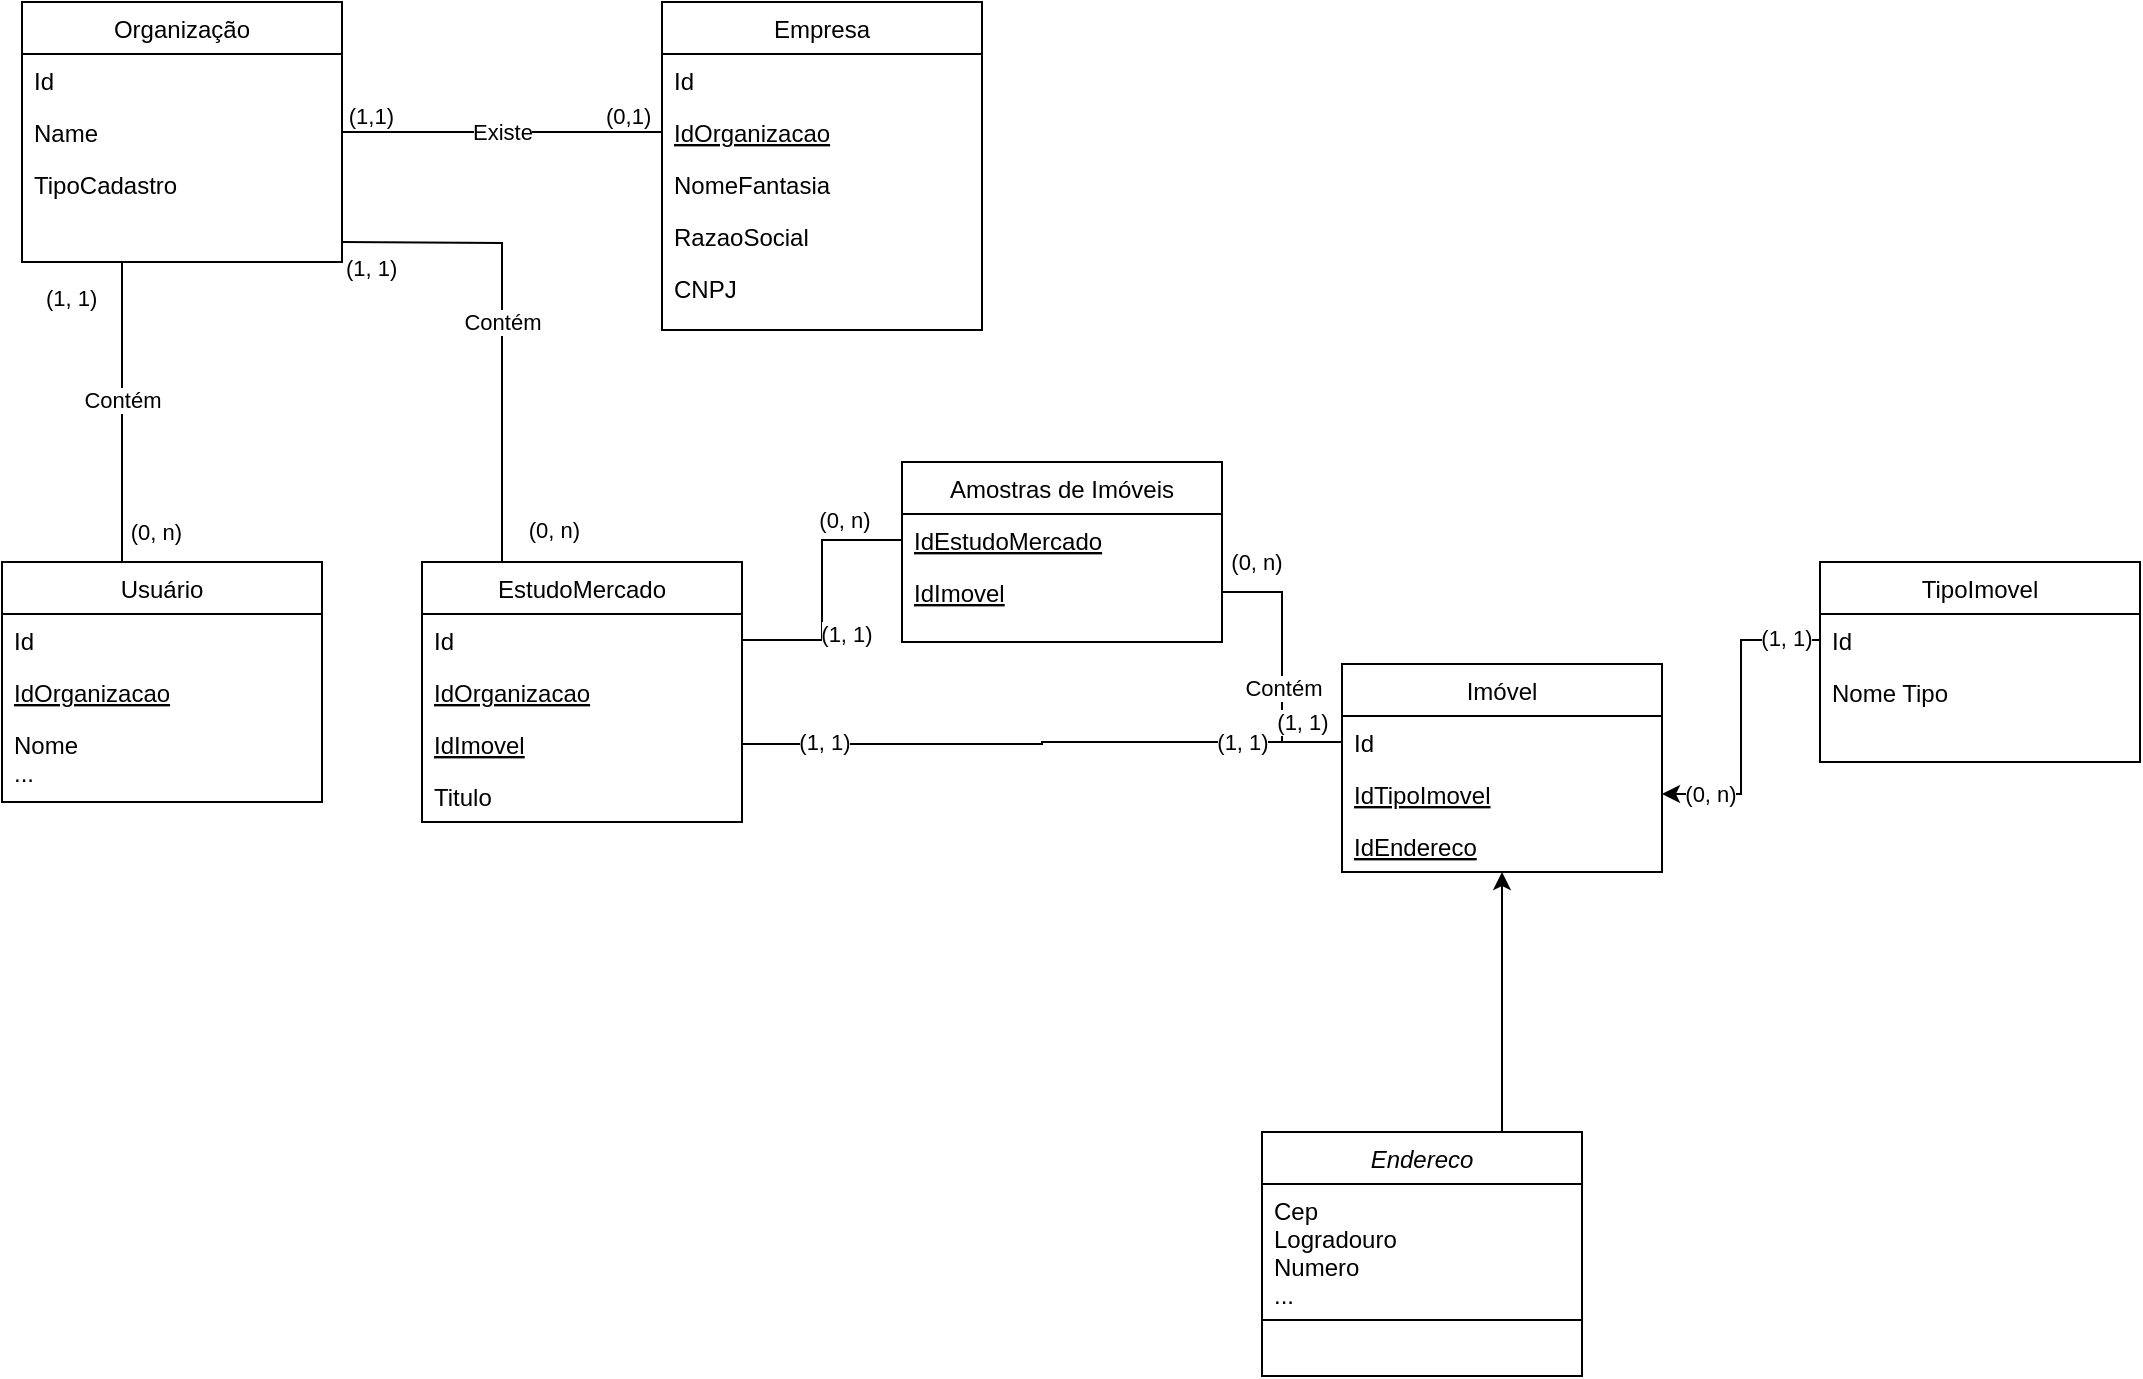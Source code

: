 <mxfile version="22.0.8" type="github">
  <diagram id="C5RBs43oDa-KdzZeNtuy" name="Page-1">
    <mxGraphModel dx="768" dy="456" grid="1" gridSize="10" guides="1" tooltips="1" connect="1" arrows="1" fold="1" page="1" pageScale="1" pageWidth="827" pageHeight="1169" math="0" shadow="0">
      <root>
        <mxCell id="WIyWlLk6GJQsqaUBKTNV-0" />
        <mxCell id="WIyWlLk6GJQsqaUBKTNV-1" parent="WIyWlLk6GJQsqaUBKTNV-0" />
        <mxCell id="JO2BnOn7a1vkgK19-Vx1-69" style="edgeStyle=orthogonalEdgeStyle;rounded=0;orthogonalLoop=1;jettySize=auto;html=1;endArrow=none;endFill=0;" edge="1" parent="WIyWlLk6GJQsqaUBKTNV-1" source="JO2BnOn7a1vkgK19-Vx1-47" target="JO2BnOn7a1vkgK19-Vx1-62">
          <mxGeometry relative="1" as="geometry" />
        </mxCell>
        <mxCell id="JO2BnOn7a1vkgK19-Vx1-72" value="(0, n)" style="edgeLabel;html=1;align=center;verticalAlign=middle;resizable=0;points=[];" vertex="1" connectable="0" parent="JO2BnOn7a1vkgK19-Vx1-69">
          <mxGeometry x="0.75" y="-1" relative="1" as="geometry">
            <mxPoint y="-14" as="offset" />
          </mxGeometry>
        </mxCell>
        <mxCell id="JO2BnOn7a1vkgK19-Vx1-78" value="Contém&amp;nbsp;" style="edgeLabel;html=1;align=center;verticalAlign=middle;resizable=0;points=[];" vertex="1" connectable="0" parent="JO2BnOn7a1vkgK19-Vx1-69">
          <mxGeometry x="-0.147" y="-1" relative="1" as="geometry">
            <mxPoint x="1" as="offset" />
          </mxGeometry>
        </mxCell>
        <mxCell id="JO2BnOn7a1vkgK19-Vx1-77" value="(1, 1)" style="edgeLabel;html=1;align=center;verticalAlign=middle;resizable=0;points=[];" vertex="1" connectable="0" parent="JO2BnOn7a1vkgK19-Vx1-69">
          <mxGeometry x="-0.853" relative="1" as="geometry">
            <mxPoint x="-10" y="-10" as="offset" />
          </mxGeometry>
        </mxCell>
        <mxCell id="JO2BnOn7a1vkgK19-Vx1-63" style="edgeStyle=orthogonalEdgeStyle;rounded=0;orthogonalLoop=1;jettySize=auto;html=1;exitX=0;exitY=0.5;exitDx=0;exitDy=0;endArrow=none;endFill=0;" edge="1" parent="WIyWlLk6GJQsqaUBKTNV-1" source="JO2BnOn7a1vkgK19-Vx1-47" target="JO2BnOn7a1vkgK19-Vx1-59">
          <mxGeometry relative="1" as="geometry">
            <mxPoint x="600" y="340" as="sourcePoint" />
          </mxGeometry>
        </mxCell>
        <mxCell id="JO2BnOn7a1vkgK19-Vx1-64" value="(1, 1)" style="edgeLabel;html=1;align=center;verticalAlign=middle;resizable=0;points=[];labelBorderColor=none;labelBackgroundColor=default;" vertex="1" connectable="0" parent="JO2BnOn7a1vkgK19-Vx1-63">
          <mxGeometry x="0.909" y="-1" relative="1" as="geometry">
            <mxPoint x="27" as="offset" />
          </mxGeometry>
        </mxCell>
        <mxCell id="JO2BnOn7a1vkgK19-Vx1-65" value="(1, 1)" style="edgeLabel;html=1;align=center;verticalAlign=middle;resizable=0;points=[];" vertex="1" connectable="0" parent="JO2BnOn7a1vkgK19-Vx1-63">
          <mxGeometry x="-0.846" y="2" relative="1" as="geometry">
            <mxPoint x="-27" y="-2" as="offset" />
          </mxGeometry>
        </mxCell>
        <mxCell id="JO2BnOn7a1vkgK19-Vx1-67" style="edgeStyle=orthogonalEdgeStyle;rounded=0;orthogonalLoop=1;jettySize=auto;html=1;entryX=0;entryY=0.5;entryDx=0;entryDy=0;endArrow=none;endFill=0;" edge="1" parent="WIyWlLk6GJQsqaUBKTNV-1" source="zkfFHV4jXpPFQw0GAbJ--7" target="JO2BnOn7a1vkgK19-Vx1-61">
          <mxGeometry relative="1" as="geometry">
            <mxPoint x="400" y="340" as="sourcePoint" />
            <mxPoint x="410" y="530" as="targetPoint" />
          </mxGeometry>
        </mxCell>
        <mxCell id="JO2BnOn7a1vkgK19-Vx1-71" value="(0, n)" style="edgeLabel;html=1;align=center;verticalAlign=middle;resizable=0;points=[];" vertex="1" connectable="0" parent="JO2BnOn7a1vkgK19-Vx1-67">
          <mxGeometry x="0.776" y="-2" relative="1" as="geometry">
            <mxPoint x="-15" y="-12" as="offset" />
          </mxGeometry>
        </mxCell>
        <mxCell id="JO2BnOn7a1vkgK19-Vx1-76" value="(1, 1)" style="edgeLabel;html=1;align=center;verticalAlign=middle;resizable=0;points=[];" vertex="1" connectable="0" parent="JO2BnOn7a1vkgK19-Vx1-67">
          <mxGeometry x="-0.472" y="-1" relative="1" as="geometry">
            <mxPoint x="17" y="-4" as="offset" />
          </mxGeometry>
        </mxCell>
        <mxCell id="zkfFHV4jXpPFQw0GAbJ--0" value="Organização" style="swimlane;fontStyle=0;align=center;verticalAlign=top;childLayout=stackLayout;horizontal=1;startSize=26;horizontalStack=0;resizeParent=1;resizeLast=0;collapsible=1;marginBottom=0;rounded=0;shadow=0;strokeWidth=1;" parent="WIyWlLk6GJQsqaUBKTNV-1" vertex="1">
          <mxGeometry x="30" y="20" width="160" height="130" as="geometry">
            <mxRectangle x="230" y="140" width="160" height="26" as="alternateBounds" />
          </mxGeometry>
        </mxCell>
        <mxCell id="JO2BnOn7a1vkgK19-Vx1-28" value="Id" style="text;align=left;verticalAlign=top;spacingLeft=4;spacingRight=4;overflow=hidden;rotatable=0;points=[[0,0.5],[1,0.5]];portConstraint=eastwest;" vertex="1" parent="zkfFHV4jXpPFQw0GAbJ--0">
          <mxGeometry y="26" width="160" height="26" as="geometry" />
        </mxCell>
        <mxCell id="zkfFHV4jXpPFQw0GAbJ--1" value="Name" style="text;align=left;verticalAlign=top;spacingLeft=4;spacingRight=4;overflow=hidden;rotatable=0;points=[[0,0.5],[1,0.5]];portConstraint=eastwest;" parent="zkfFHV4jXpPFQw0GAbJ--0" vertex="1">
          <mxGeometry y="52" width="160" height="26" as="geometry" />
        </mxCell>
        <mxCell id="zkfFHV4jXpPFQw0GAbJ--3" value="TipoCadastro" style="text;align=left;verticalAlign=top;spacingLeft=4;spacingRight=4;overflow=hidden;rotatable=0;points=[[0,0.5],[1,0.5]];portConstraint=eastwest;rounded=0;shadow=0;html=0;" parent="zkfFHV4jXpPFQw0GAbJ--0" vertex="1">
          <mxGeometry y="78" width="160" height="26" as="geometry" />
        </mxCell>
        <mxCell id="zkfFHV4jXpPFQw0GAbJ--6" value="EstudoMercado" style="swimlane;fontStyle=0;align=center;verticalAlign=top;childLayout=stackLayout;horizontal=1;startSize=26;horizontalStack=0;resizeParent=1;resizeLast=0;collapsible=1;marginBottom=0;rounded=0;shadow=0;strokeWidth=1;" parent="WIyWlLk6GJQsqaUBKTNV-1" vertex="1">
          <mxGeometry x="230" y="300" width="160" height="130" as="geometry">
            <mxRectangle x="130" y="380" width="160" height="26" as="alternateBounds" />
          </mxGeometry>
        </mxCell>
        <mxCell id="zkfFHV4jXpPFQw0GAbJ--7" value="Id" style="text;align=left;verticalAlign=top;spacingLeft=4;spacingRight=4;overflow=hidden;rotatable=0;points=[[0,0.5],[1,0.5]];portConstraint=eastwest;" parent="zkfFHV4jXpPFQw0GAbJ--6" vertex="1">
          <mxGeometry y="26" width="160" height="26" as="geometry" />
        </mxCell>
        <mxCell id="zkfFHV4jXpPFQw0GAbJ--8" value="IdOrganizacao" style="text;align=left;verticalAlign=top;spacingLeft=4;spacingRight=4;overflow=hidden;rotatable=0;points=[[0,0.5],[1,0.5]];portConstraint=eastwest;rounded=0;shadow=0;html=0;fontStyle=4" parent="zkfFHV4jXpPFQw0GAbJ--6" vertex="1">
          <mxGeometry y="52" width="160" height="26" as="geometry" />
        </mxCell>
        <mxCell id="JO2BnOn7a1vkgK19-Vx1-59" value="IdImovel" style="text;align=left;verticalAlign=top;spacingLeft=4;spacingRight=4;overflow=hidden;rotatable=0;points=[[0,0.5],[1,0.5]];portConstraint=eastwest;rounded=0;shadow=0;html=0;fontStyle=4" vertex="1" parent="zkfFHV4jXpPFQw0GAbJ--6">
          <mxGeometry y="78" width="160" height="26" as="geometry" />
        </mxCell>
        <mxCell id="JO2BnOn7a1vkgK19-Vx1-34" value="Titulo" style="text;align=left;verticalAlign=top;spacingLeft=4;spacingRight=4;overflow=hidden;rotatable=0;points=[[0,0.5],[1,0.5]];portConstraint=eastwest;rounded=0;shadow=0;html=0;fontStyle=0" vertex="1" parent="zkfFHV4jXpPFQw0GAbJ--6">
          <mxGeometry y="104" width="160" height="26" as="geometry" />
        </mxCell>
        <mxCell id="zkfFHV4jXpPFQw0GAbJ--13" value="Usuário" style="swimlane;fontStyle=0;align=center;verticalAlign=top;childLayout=stackLayout;horizontal=1;startSize=26;horizontalStack=0;resizeParent=1;resizeLast=0;collapsible=1;marginBottom=0;rounded=0;shadow=0;strokeWidth=1;" parent="WIyWlLk6GJQsqaUBKTNV-1" vertex="1">
          <mxGeometry x="20" y="300" width="160" height="120" as="geometry">
            <mxRectangle x="20" y="250" width="170" height="26" as="alternateBounds" />
          </mxGeometry>
        </mxCell>
        <mxCell id="zkfFHV4jXpPFQw0GAbJ--14" value="Id" style="text;align=left;verticalAlign=top;spacingLeft=4;spacingRight=4;overflow=hidden;rotatable=0;points=[[0,0.5],[1,0.5]];portConstraint=eastwest;fontStyle=0" parent="zkfFHV4jXpPFQw0GAbJ--13" vertex="1">
          <mxGeometry y="26" width="160" height="26" as="geometry" />
        </mxCell>
        <mxCell id="JO2BnOn7a1vkgK19-Vx1-19" value="IdOrganizacao" style="text;align=left;verticalAlign=top;spacingLeft=4;spacingRight=4;overflow=hidden;rotatable=0;points=[[0,0.5],[1,0.5]];portConstraint=eastwest;fontStyle=4" vertex="1" parent="zkfFHV4jXpPFQw0GAbJ--13">
          <mxGeometry y="52" width="160" height="26" as="geometry" />
        </mxCell>
        <mxCell id="JO2BnOn7a1vkgK19-Vx1-22" value="Nome&#xa;..." style="text;align=left;verticalAlign=top;spacingLeft=4;spacingRight=4;overflow=hidden;rotatable=0;points=[[0,0.5],[1,0.5]];portConstraint=eastwest;fontStyle=0" vertex="1" parent="zkfFHV4jXpPFQw0GAbJ--13">
          <mxGeometry y="78" width="160" height="42" as="geometry" />
        </mxCell>
        <mxCell id="zkfFHV4jXpPFQw0GAbJ--17" value="Empresa" style="swimlane;fontStyle=0;align=center;verticalAlign=top;childLayout=stackLayout;horizontal=1;startSize=26;horizontalStack=0;resizeParent=1;resizeLast=0;collapsible=1;marginBottom=0;rounded=0;shadow=0;strokeWidth=1;" parent="WIyWlLk6GJQsqaUBKTNV-1" vertex="1">
          <mxGeometry x="350" y="20" width="160" height="164" as="geometry">
            <mxRectangle x="550" y="140" width="160" height="26" as="alternateBounds" />
          </mxGeometry>
        </mxCell>
        <mxCell id="JO2BnOn7a1vkgK19-Vx1-27" value="Id" style="text;align=left;verticalAlign=top;spacingLeft=4;spacingRight=4;overflow=hidden;rotatable=0;points=[[0,0.5],[1,0.5]];portConstraint=eastwest;rounded=0;shadow=0;html=0;" vertex="1" parent="zkfFHV4jXpPFQw0GAbJ--17">
          <mxGeometry y="26" width="160" height="26" as="geometry" />
        </mxCell>
        <mxCell id="zkfFHV4jXpPFQw0GAbJ--18" value="IdOrganizacao" style="text;align=left;verticalAlign=top;spacingLeft=4;spacingRight=4;overflow=hidden;rotatable=0;points=[[0,0.5],[1,0.5]];portConstraint=eastwest;fontStyle=4" parent="zkfFHV4jXpPFQw0GAbJ--17" vertex="1">
          <mxGeometry y="52" width="160" height="26" as="geometry" />
        </mxCell>
        <mxCell id="JO2BnOn7a1vkgK19-Vx1-24" value="NomeFantasia" style="text;align=left;verticalAlign=top;spacingLeft=4;spacingRight=4;overflow=hidden;rotatable=0;points=[[0,0.5],[1,0.5]];portConstraint=eastwest;" vertex="1" parent="zkfFHV4jXpPFQw0GAbJ--17">
          <mxGeometry y="78" width="160" height="26" as="geometry" />
        </mxCell>
        <mxCell id="zkfFHV4jXpPFQw0GAbJ--21" value="RazaoSocial" style="text;align=left;verticalAlign=top;spacingLeft=4;spacingRight=4;overflow=hidden;rotatable=0;points=[[0,0.5],[1,0.5]];portConstraint=eastwest;rounded=0;shadow=0;html=0;" parent="zkfFHV4jXpPFQw0GAbJ--17" vertex="1">
          <mxGeometry y="104" width="160" height="26" as="geometry" />
        </mxCell>
        <mxCell id="zkfFHV4jXpPFQw0GAbJ--22" value="CNPJ" style="text;align=left;verticalAlign=top;spacingLeft=4;spacingRight=4;overflow=hidden;rotatable=0;points=[[0,0.5],[1,0.5]];portConstraint=eastwest;rounded=0;shadow=0;html=0;" parent="zkfFHV4jXpPFQw0GAbJ--17" vertex="1">
          <mxGeometry y="130" width="160" height="26" as="geometry" />
        </mxCell>
        <mxCell id="JO2BnOn7a1vkgK19-Vx1-79" style="edgeStyle=orthogonalEdgeStyle;rounded=0;orthogonalLoop=1;jettySize=auto;html=1;exitX=0.75;exitY=0;exitDx=0;exitDy=0;entryX=0.5;entryY=1;entryDx=0;entryDy=0;" edge="1" parent="WIyWlLk6GJQsqaUBKTNV-1" source="JO2BnOn7a1vkgK19-Vx1-13" target="JO2BnOn7a1vkgK19-Vx1-46">
          <mxGeometry relative="1" as="geometry">
            <mxPoint x="840" y="250" as="targetPoint" />
          </mxGeometry>
        </mxCell>
        <mxCell id="JO2BnOn7a1vkgK19-Vx1-13" value="Endereco" style="swimlane;fontStyle=2;align=center;verticalAlign=top;childLayout=stackLayout;horizontal=1;startSize=26;horizontalStack=0;resizeParent=1;resizeLast=0;collapsible=1;marginBottom=0;rounded=0;shadow=0;strokeWidth=1;" vertex="1" parent="WIyWlLk6GJQsqaUBKTNV-1">
          <mxGeometry x="650" y="585" width="160" height="122" as="geometry">
            <mxRectangle x="230" y="140" width="160" height="26" as="alternateBounds" />
          </mxGeometry>
        </mxCell>
        <mxCell id="JO2BnOn7a1vkgK19-Vx1-14" value="Cep&#xa;Logradouro&#xa;Numero&#xa;...&#xa;" style="text;align=left;verticalAlign=top;spacingLeft=4;spacingRight=4;overflow=hidden;rotatable=0;points=[[0,0.5],[1,0.5]];portConstraint=eastwest;" vertex="1" parent="JO2BnOn7a1vkgK19-Vx1-13">
          <mxGeometry y="26" width="160" height="64" as="geometry" />
        </mxCell>
        <mxCell id="JO2BnOn7a1vkgK19-Vx1-17" value="" style="line;html=1;strokeWidth=1;align=left;verticalAlign=middle;spacingTop=-1;spacingLeft=3;spacingRight=3;rotatable=0;labelPosition=right;points=[];portConstraint=eastwest;" vertex="1" parent="JO2BnOn7a1vkgK19-Vx1-13">
          <mxGeometry y="90" width="160" height="8" as="geometry" />
        </mxCell>
        <mxCell id="JO2BnOn7a1vkgK19-Vx1-30" value="Existe" style="endArrow=none;html=1;endSize=12;startArrow=none;startSize=14;startFill=0;edgeStyle=orthogonalEdgeStyle;rounded=0;endFill=0;exitX=0;exitY=0.5;exitDx=0;exitDy=0;entryX=1;entryY=0.5;entryDx=0;entryDy=0;" edge="1" parent="WIyWlLk6GJQsqaUBKTNV-1" source="zkfFHV4jXpPFQw0GAbJ--18" target="zkfFHV4jXpPFQw0GAbJ--1">
          <mxGeometry relative="1" as="geometry">
            <mxPoint x="340" y="85" as="sourcePoint" />
            <mxPoint x="200" y="85" as="targetPoint" />
          </mxGeometry>
        </mxCell>
        <mxCell id="JO2BnOn7a1vkgK19-Vx1-31" value="(0,1)" style="edgeLabel;resizable=0;html=1;align=left;verticalAlign=top;" connectable="0" vertex="1" parent="JO2BnOn7a1vkgK19-Vx1-30">
          <mxGeometry x="-1" relative="1" as="geometry">
            <mxPoint x="-30" y="-21" as="offset" />
          </mxGeometry>
        </mxCell>
        <mxCell id="JO2BnOn7a1vkgK19-Vx1-32" value="(1,1)" style="edgeLabel;resizable=0;html=1;align=right;verticalAlign=top;" connectable="0" vertex="1" parent="JO2BnOn7a1vkgK19-Vx1-30">
          <mxGeometry x="1" relative="1" as="geometry">
            <mxPoint x="26" y="-21" as="offset" />
          </mxGeometry>
        </mxCell>
        <mxCell id="JO2BnOn7a1vkgK19-Vx1-38" value="Contém" style="endArrow=none;html=1;endSize=12;startArrow=none;startSize=14;startFill=0;edgeStyle=orthogonalEdgeStyle;rounded=0;entryX=0.25;entryY=0;entryDx=0;entryDy=0;endFill=0;" edge="1" parent="WIyWlLk6GJQsqaUBKTNV-1" target="zkfFHV4jXpPFQw0GAbJ--6">
          <mxGeometry relative="1" as="geometry">
            <mxPoint x="190" y="140" as="sourcePoint" />
            <mxPoint x="540" y="339.66" as="targetPoint" />
          </mxGeometry>
        </mxCell>
        <mxCell id="JO2BnOn7a1vkgK19-Vx1-39" value="(1, 1)" style="edgeLabel;resizable=0;html=1;align=left;verticalAlign=top;" connectable="0" vertex="1" parent="JO2BnOn7a1vkgK19-Vx1-38">
          <mxGeometry x="-1" relative="1" as="geometry" />
        </mxCell>
        <mxCell id="JO2BnOn7a1vkgK19-Vx1-40" value="(0, n)" style="edgeLabel;resizable=0;html=1;align=right;verticalAlign=top;" connectable="0" vertex="1" parent="JO2BnOn7a1vkgK19-Vx1-38">
          <mxGeometry x="1" relative="1" as="geometry">
            <mxPoint x="39" y="-29" as="offset" />
          </mxGeometry>
        </mxCell>
        <mxCell id="JO2BnOn7a1vkgK19-Vx1-41" value="Contém" style="endArrow=none;html=1;endSize=12;startArrow=none;startSize=14;startFill=0;edgeStyle=orthogonalEdgeStyle;rounded=0;endFill=0;strokeColor=default;" edge="1" parent="WIyWlLk6GJQsqaUBKTNV-1">
          <mxGeometry x="-0.077" relative="1" as="geometry">
            <mxPoint x="80" y="150" as="sourcePoint" />
            <mxPoint x="80" y="300" as="targetPoint" />
            <Array as="points">
              <mxPoint x="80" y="210" />
              <mxPoint x="80" y="210" />
            </Array>
            <mxPoint as="offset" />
          </mxGeometry>
        </mxCell>
        <mxCell id="JO2BnOn7a1vkgK19-Vx1-42" value="(1, 1)" style="edgeLabel;resizable=0;html=1;align=left;verticalAlign=top;" connectable="0" vertex="1" parent="JO2BnOn7a1vkgK19-Vx1-41">
          <mxGeometry x="-1" relative="1" as="geometry">
            <mxPoint x="-40" y="5" as="offset" />
          </mxGeometry>
        </mxCell>
        <mxCell id="JO2BnOn7a1vkgK19-Vx1-43" value="(0, n)" style="edgeLabel;resizable=0;html=1;align=right;verticalAlign=top;" connectable="0" vertex="1" parent="JO2BnOn7a1vkgK19-Vx1-41">
          <mxGeometry x="1" relative="1" as="geometry">
            <mxPoint x="30" y="-28" as="offset" />
          </mxGeometry>
        </mxCell>
        <mxCell id="JO2BnOn7a1vkgK19-Vx1-46" value="Imóvel" style="swimlane;fontStyle=0;align=center;verticalAlign=top;childLayout=stackLayout;horizontal=1;startSize=26;horizontalStack=0;resizeParent=1;resizeLast=0;collapsible=1;marginBottom=0;rounded=0;shadow=0;strokeWidth=1;" vertex="1" parent="WIyWlLk6GJQsqaUBKTNV-1">
          <mxGeometry x="690" y="351" width="160" height="104" as="geometry">
            <mxRectangle x="130" y="380" width="160" height="26" as="alternateBounds" />
          </mxGeometry>
        </mxCell>
        <mxCell id="JO2BnOn7a1vkgK19-Vx1-47" value="Id" style="text;align=left;verticalAlign=top;spacingLeft=4;spacingRight=4;overflow=hidden;rotatable=0;points=[[0,0.5],[1,0.5]];portConstraint=eastwest;" vertex="1" parent="JO2BnOn7a1vkgK19-Vx1-46">
          <mxGeometry y="26" width="160" height="26" as="geometry" />
        </mxCell>
        <mxCell id="JO2BnOn7a1vkgK19-Vx1-52" value="IdTipoImovel" style="text;align=left;verticalAlign=top;spacingLeft=4;spacingRight=4;overflow=hidden;rotatable=0;points=[[0,0.5],[1,0.5]];portConstraint=eastwest;fontStyle=4" vertex="1" parent="JO2BnOn7a1vkgK19-Vx1-46">
          <mxGeometry y="52" width="160" height="26" as="geometry" />
        </mxCell>
        <mxCell id="JO2BnOn7a1vkgK19-Vx1-80" value="IdEndereco" style="text;align=left;verticalAlign=top;spacingLeft=4;spacingRight=4;overflow=hidden;rotatable=0;points=[[0,0.5],[1,0.5]];portConstraint=eastwest;fontStyle=4" vertex="1" parent="JO2BnOn7a1vkgK19-Vx1-46">
          <mxGeometry y="78" width="160" height="26" as="geometry" />
        </mxCell>
        <mxCell id="JO2BnOn7a1vkgK19-Vx1-50" value="TipoImovel" style="swimlane;fontStyle=0;align=center;verticalAlign=top;childLayout=stackLayout;horizontal=1;startSize=26;horizontalStack=0;resizeParent=1;resizeLast=0;collapsible=1;marginBottom=0;rounded=0;shadow=0;strokeWidth=1;" vertex="1" parent="WIyWlLk6GJQsqaUBKTNV-1">
          <mxGeometry x="929" y="300" width="160" height="100" as="geometry">
            <mxRectangle x="130" y="380" width="160" height="26" as="alternateBounds" />
          </mxGeometry>
        </mxCell>
        <mxCell id="JO2BnOn7a1vkgK19-Vx1-54" value="Id" style="text;align=left;verticalAlign=top;spacingLeft=4;spacingRight=4;overflow=hidden;rotatable=0;points=[[0,0.5],[1,0.5]];portConstraint=eastwest;" vertex="1" parent="JO2BnOn7a1vkgK19-Vx1-50">
          <mxGeometry y="26" width="160" height="26" as="geometry" />
        </mxCell>
        <mxCell id="JO2BnOn7a1vkgK19-Vx1-51" value="Nome Tipo" style="text;align=left;verticalAlign=top;spacingLeft=4;spacingRight=4;overflow=hidden;rotatable=0;points=[[0,0.5],[1,0.5]];portConstraint=eastwest;" vertex="1" parent="JO2BnOn7a1vkgK19-Vx1-50">
          <mxGeometry y="52" width="160" height="26" as="geometry" />
        </mxCell>
        <mxCell id="JO2BnOn7a1vkgK19-Vx1-55" style="edgeStyle=orthogonalEdgeStyle;rounded=0;orthogonalLoop=1;jettySize=auto;html=1;" edge="1" parent="WIyWlLk6GJQsqaUBKTNV-1" source="JO2BnOn7a1vkgK19-Vx1-54" target="JO2BnOn7a1vkgK19-Vx1-52">
          <mxGeometry relative="1" as="geometry" />
        </mxCell>
        <mxCell id="JO2BnOn7a1vkgK19-Vx1-56" value="(1, 1)" style="edgeLabel;html=1;align=center;verticalAlign=middle;resizable=0;points=[];" vertex="1" connectable="0" parent="JO2BnOn7a1vkgK19-Vx1-55">
          <mxGeometry x="-0.848" relative="1" as="geometry">
            <mxPoint x="-5" y="-1" as="offset" />
          </mxGeometry>
        </mxCell>
        <mxCell id="JO2BnOn7a1vkgK19-Vx1-57" value="(0, n)" style="edgeLabel;html=1;align=center;verticalAlign=middle;resizable=0;points=[];" vertex="1" connectable="0" parent="JO2BnOn7a1vkgK19-Vx1-55">
          <mxGeometry x="0.84" relative="1" as="geometry">
            <mxPoint x="11" as="offset" />
          </mxGeometry>
        </mxCell>
        <mxCell id="JO2BnOn7a1vkgK19-Vx1-60" value="Amostras de Imóveis" style="swimlane;fontStyle=0;align=center;verticalAlign=top;childLayout=stackLayout;horizontal=1;startSize=26;horizontalStack=0;resizeParent=1;resizeLast=0;collapsible=1;marginBottom=0;rounded=0;shadow=0;strokeWidth=1;" vertex="1" parent="WIyWlLk6GJQsqaUBKTNV-1">
          <mxGeometry x="470" y="250" width="160" height="90" as="geometry">
            <mxRectangle x="130" y="380" width="160" height="26" as="alternateBounds" />
          </mxGeometry>
        </mxCell>
        <mxCell id="JO2BnOn7a1vkgK19-Vx1-61" value="IdEstudoMercado" style="text;align=left;verticalAlign=top;spacingLeft=4;spacingRight=4;overflow=hidden;rotatable=0;points=[[0,0.5],[1,0.5]];portConstraint=eastwest;fontStyle=4" vertex="1" parent="JO2BnOn7a1vkgK19-Vx1-60">
          <mxGeometry y="26" width="160" height="26" as="geometry" />
        </mxCell>
        <mxCell id="JO2BnOn7a1vkgK19-Vx1-62" value="IdImovel" style="text;align=left;verticalAlign=top;spacingLeft=4;spacingRight=4;overflow=hidden;rotatable=0;points=[[0,0.5],[1,0.5]];portConstraint=eastwest;fontStyle=4" vertex="1" parent="JO2BnOn7a1vkgK19-Vx1-60">
          <mxGeometry y="52" width="160" height="26" as="geometry" />
        </mxCell>
      </root>
    </mxGraphModel>
  </diagram>
</mxfile>
